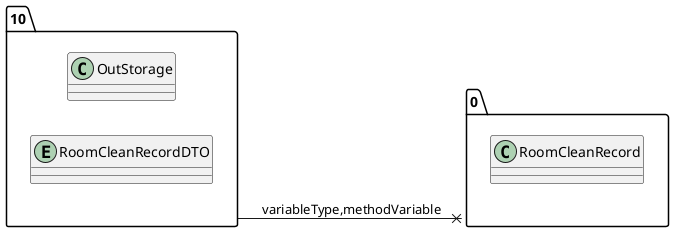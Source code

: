 @startuml 
allow_mixing
left to right direction
package "10"{
class OutStorage
entity RoomCleanRecordDTO

}
package "0"{
class RoomCleanRecord

}
"10" --x "0":variableType,methodVariable
@enduml